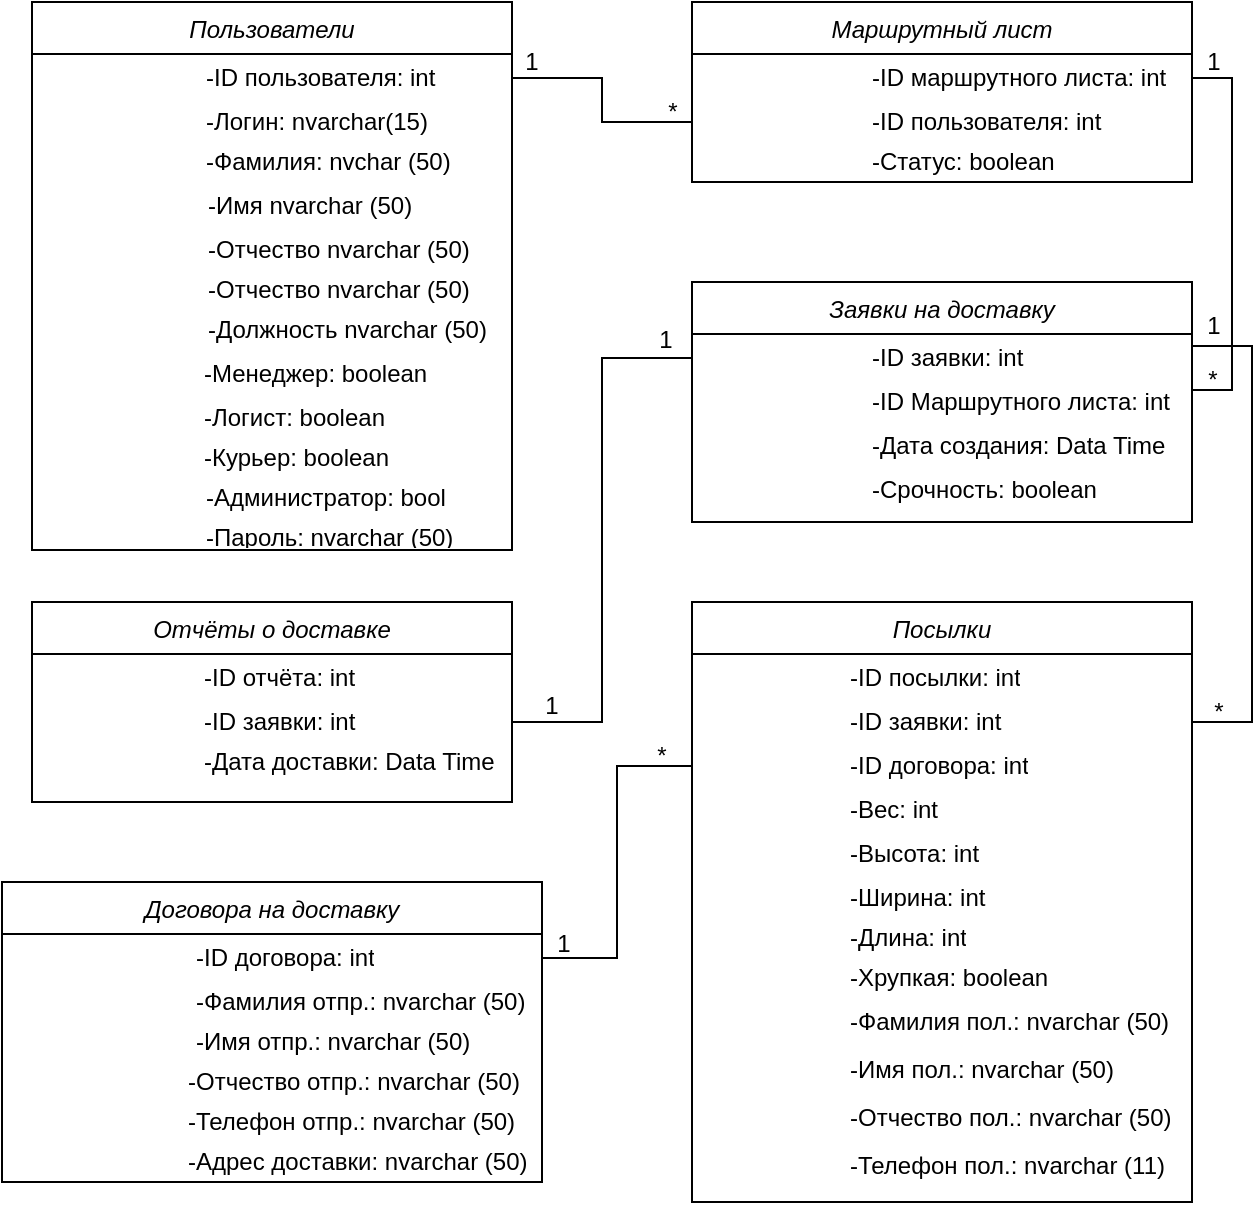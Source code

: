 <mxfile version="13.7.3" type="device"><diagram id="EUADq3p88A5Bc32WmgFD" name="Страница 1"><mxGraphModel dx="2062" dy="1182" grid="1" gridSize="10" guides="1" tooltips="1" connect="1" arrows="1" fold="1" page="1" pageScale="1" pageWidth="827" pageHeight="1169" math="0" shadow="0"><root><mxCell id="0"/><mxCell id="1" parent="0"/><mxCell id="oVSKmJZZeMaGQ9MAWYS8-1" style="edgeStyle=orthogonalEdgeStyle;rounded=0;orthogonalLoop=1;jettySize=auto;html=1;entryX=0;entryY=0.5;entryDx=0;entryDy=0;endArrow=none;endFill=0;exitX=1;exitY=0.5;exitDx=0;exitDy=0;" edge="1" parent="1" source="oVSKmJZZeMaGQ9MAWYS8-20" target="oVSKmJZZeMaGQ9MAWYS8-9"><mxGeometry relative="1" as="geometry"/></mxCell><mxCell id="oVSKmJZZeMaGQ9MAWYS8-2" value="1" style="text;html=1;strokeColor=none;fillColor=none;align=center;verticalAlign=middle;whiteSpace=wrap;rounded=0;" vertex="1" parent="1"><mxGeometry x="400" y="130" width="40" height="20" as="geometry"/></mxCell><mxCell id="oVSKmJZZeMaGQ9MAWYS8-3" value="*" style="text;html=1;align=center;verticalAlign=middle;resizable=0;points=[];autosize=1;" vertex="1" parent="1"><mxGeometry x="480" y="155" width="20" height="20" as="geometry"/></mxCell><mxCell id="oVSKmJZZeMaGQ9MAWYS8-4" value="Маршрутный лист" style="swimlane;fontStyle=2;align=center;verticalAlign=top;childLayout=stackLayout;horizontal=1;startSize=26;horizontalStack=0;resizeParent=1;resizeLast=0;collapsible=1;marginBottom=0;rounded=0;shadow=0;strokeWidth=1;" vertex="1" parent="1"><mxGeometry x="500" y="110" width="250" height="90" as="geometry"><mxRectangle x="230" y="140" width="160" height="26" as="alternateBounds"/></mxGeometry></mxCell><mxCell id="oVSKmJZZeMaGQ9MAWYS8-5" value="" style="shape=table;html=1;whiteSpace=wrap;startSize=0;container=1;collapsible=0;childLayout=tableLayout;fillColor=none;align=left;strokeColor=none;" vertex="1" parent="oVSKmJZZeMaGQ9MAWYS8-4"><mxGeometry y="26" width="250" height="64" as="geometry"/></mxCell><mxCell id="oVSKmJZZeMaGQ9MAWYS8-6" value="" style="shape=partialRectangle;html=1;whiteSpace=wrap;collapsible=0;dropTarget=0;pointerEvents=0;fillColor=none;top=0;left=0;bottom=0;right=0;points=[[0,0.5],[1,0.5]];portConstraint=eastwest;" vertex="1" parent="oVSKmJZZeMaGQ9MAWYS8-5"><mxGeometry width="250" height="24" as="geometry"/></mxCell><mxCell id="oVSKmJZZeMaGQ9MAWYS8-7" value="" style="shape=partialRectangle;html=1;whiteSpace=wrap;connectable=0;overflow=hidden;fillColor=none;top=0;left=0;bottom=0;right=0;align=left;" vertex="1" parent="oVSKmJZZeMaGQ9MAWYS8-6"><mxGeometry width="88" height="24" as="geometry"/></mxCell><mxCell id="oVSKmJZZeMaGQ9MAWYS8-8" value="-ID маршрутного листа: int" style="shape=partialRectangle;html=1;whiteSpace=wrap;connectable=0;overflow=hidden;fillColor=none;top=0;left=0;bottom=0;right=0;align=left;" vertex="1" parent="oVSKmJZZeMaGQ9MAWYS8-6"><mxGeometry x="88" width="162" height="24" as="geometry"/></mxCell><mxCell id="oVSKmJZZeMaGQ9MAWYS8-9" value="" style="shape=partialRectangle;html=1;whiteSpace=wrap;collapsible=0;dropTarget=0;pointerEvents=0;fillColor=none;top=0;left=0;bottom=0;right=0;points=[[0,0.5],[1,0.5]];portConstraint=eastwest;" vertex="1" parent="oVSKmJZZeMaGQ9MAWYS8-5"><mxGeometry y="24" width="250" height="20" as="geometry"/></mxCell><mxCell id="oVSKmJZZeMaGQ9MAWYS8-10" value="" style="shape=partialRectangle;html=1;whiteSpace=wrap;connectable=0;overflow=hidden;fillColor=none;top=0;left=0;bottom=0;right=0;align=left;" vertex="1" parent="oVSKmJZZeMaGQ9MAWYS8-9"><mxGeometry width="88" height="20" as="geometry"/></mxCell><mxCell id="oVSKmJZZeMaGQ9MAWYS8-11" value="-ID пользователя: int" style="shape=partialRectangle;html=1;whiteSpace=wrap;connectable=0;overflow=hidden;fillColor=none;top=0;left=0;bottom=0;right=0;align=left;" vertex="1" parent="oVSKmJZZeMaGQ9MAWYS8-9"><mxGeometry x="88" width="162" height="20" as="geometry"/></mxCell><mxCell id="oVSKmJZZeMaGQ9MAWYS8-12" value="" style="shape=partialRectangle;html=1;whiteSpace=wrap;collapsible=0;dropTarget=0;pointerEvents=0;fillColor=none;top=0;left=0;bottom=0;right=0;points=[[0,0.5],[1,0.5]];portConstraint=eastwest;" vertex="1" parent="oVSKmJZZeMaGQ9MAWYS8-5"><mxGeometry y="44" width="250" height="20" as="geometry"/></mxCell><mxCell id="oVSKmJZZeMaGQ9MAWYS8-13" value="" style="shape=partialRectangle;html=1;whiteSpace=wrap;connectable=0;overflow=hidden;fillColor=none;top=0;left=0;bottom=0;right=0;" vertex="1" parent="oVSKmJZZeMaGQ9MAWYS8-12"><mxGeometry width="88" height="20" as="geometry"/></mxCell><mxCell id="oVSKmJZZeMaGQ9MAWYS8-14" value="-Статус: boolean" style="shape=partialRectangle;html=1;whiteSpace=wrap;connectable=0;overflow=hidden;fillColor=none;top=0;left=0;bottom=0;right=0;align=left;" vertex="1" parent="oVSKmJZZeMaGQ9MAWYS8-12"><mxGeometry x="88" width="162" height="20" as="geometry"/></mxCell><mxCell id="oVSKmJZZeMaGQ9MAWYS8-15" style="edgeStyle=orthogonalEdgeStyle;rounded=0;orthogonalLoop=1;jettySize=auto;html=1;entryX=1;entryY=0.5;entryDx=0;entryDy=0;endArrow=none;endFill=0;exitX=1;exitY=0.5;exitDx=0;exitDy=0;" edge="1" parent="1" source="oVSKmJZZeMaGQ9MAWYS8-113" target="oVSKmJZZeMaGQ9MAWYS8-6"><mxGeometry relative="1" as="geometry"><mxPoint x="420" y="158" as="sourcePoint"/><mxPoint x="510" y="180" as="targetPoint"/><Array as="points"><mxPoint x="770" y="304"/><mxPoint x="770" y="148"/></Array></mxGeometry></mxCell><mxCell id="oVSKmJZZeMaGQ9MAWYS8-16" value="1" style="text;html=1;strokeColor=none;fillColor=none;align=center;verticalAlign=middle;whiteSpace=wrap;rounded=0;" vertex="1" parent="1"><mxGeometry x="741" y="130" width="40" height="20" as="geometry"/></mxCell><mxCell id="oVSKmJZZeMaGQ9MAWYS8-17" value="*" style="text;html=1;align=center;verticalAlign=middle;resizable=0;points=[];autosize=1;" vertex="1" parent="1"><mxGeometry x="750" y="289" width="20" height="20" as="geometry"/></mxCell><mxCell id="oVSKmJZZeMaGQ9MAWYS8-18" value="Пользователи" style="swimlane;fontStyle=2;align=center;verticalAlign=top;childLayout=stackLayout;horizontal=1;startSize=26;horizontalStack=0;resizeParent=1;resizeLast=0;collapsible=1;marginBottom=0;rounded=0;shadow=0;strokeWidth=1;" vertex="1" parent="1"><mxGeometry x="170" y="110" width="240" height="274" as="geometry"><mxRectangle x="230" y="140" width="160" height="26" as="alternateBounds"/></mxGeometry></mxCell><mxCell id="oVSKmJZZeMaGQ9MAWYS8-19" value="" style="shape=table;html=1;whiteSpace=wrap;startSize=0;container=1;collapsible=0;childLayout=tableLayout;fillColor=none;align=left;strokeColor=none;" vertex="1" parent="oVSKmJZZeMaGQ9MAWYS8-18"><mxGeometry y="26" width="240" height="64" as="geometry"/></mxCell><mxCell id="oVSKmJZZeMaGQ9MAWYS8-20" value="" style="shape=partialRectangle;html=1;whiteSpace=wrap;collapsible=0;dropTarget=0;pointerEvents=0;fillColor=none;top=0;left=0;bottom=0;right=0;points=[[0,0.5],[1,0.5]];portConstraint=eastwest;" vertex="1" parent="oVSKmJZZeMaGQ9MAWYS8-19"><mxGeometry width="240" height="24" as="geometry"/></mxCell><mxCell id="oVSKmJZZeMaGQ9MAWYS8-21" value="" style="shape=partialRectangle;html=1;whiteSpace=wrap;connectable=0;overflow=hidden;fillColor=none;top=0;left=0;bottom=0;right=0;align=left;" vertex="1" parent="oVSKmJZZeMaGQ9MAWYS8-20"><mxGeometry width="85" height="24" as="geometry"/></mxCell><mxCell id="oVSKmJZZeMaGQ9MAWYS8-22" value="-ID пользователя: int" style="shape=partialRectangle;html=1;whiteSpace=wrap;connectable=0;overflow=hidden;fillColor=none;top=0;left=0;bottom=0;right=0;align=left;" vertex="1" parent="oVSKmJZZeMaGQ9MAWYS8-20"><mxGeometry x="85" width="155" height="24" as="geometry"/></mxCell><mxCell id="oVSKmJZZeMaGQ9MAWYS8-23" value="" style="shape=partialRectangle;html=1;whiteSpace=wrap;collapsible=0;dropTarget=0;pointerEvents=0;fillColor=none;top=0;left=0;bottom=0;right=0;points=[[0,0.5],[1,0.5]];portConstraint=eastwest;" vertex="1" parent="oVSKmJZZeMaGQ9MAWYS8-19"><mxGeometry y="24" width="240" height="20" as="geometry"/></mxCell><mxCell id="oVSKmJZZeMaGQ9MAWYS8-24" value="" style="shape=partialRectangle;html=1;whiteSpace=wrap;connectable=0;overflow=hidden;fillColor=none;top=0;left=0;bottom=0;right=0;" vertex="1" parent="oVSKmJZZeMaGQ9MAWYS8-23"><mxGeometry width="85" height="20" as="geometry"/></mxCell><mxCell id="oVSKmJZZeMaGQ9MAWYS8-25" value="-Логин: nvarchar(15)" style="shape=partialRectangle;html=1;whiteSpace=wrap;connectable=0;overflow=hidden;fillColor=none;top=0;left=0;bottom=0;right=0;align=left;" vertex="1" parent="oVSKmJZZeMaGQ9MAWYS8-23"><mxGeometry x="85" width="155" height="20" as="geometry"/></mxCell><mxCell id="oVSKmJZZeMaGQ9MAWYS8-26" value="" style="shape=partialRectangle;html=1;whiteSpace=wrap;collapsible=0;dropTarget=0;pointerEvents=0;fillColor=none;top=0;left=0;bottom=0;right=0;points=[[0,0.5],[1,0.5]];portConstraint=eastwest;" vertex="1" parent="oVSKmJZZeMaGQ9MAWYS8-19"><mxGeometry y="44" width="240" height="20" as="geometry"/></mxCell><mxCell id="oVSKmJZZeMaGQ9MAWYS8-27" value="" style="shape=partialRectangle;html=1;whiteSpace=wrap;connectable=0;overflow=hidden;fillColor=none;top=0;left=0;bottom=0;right=0;" vertex="1" parent="oVSKmJZZeMaGQ9MAWYS8-26"><mxGeometry width="85" height="20" as="geometry"/></mxCell><mxCell id="oVSKmJZZeMaGQ9MAWYS8-28" value="-Фамилия: nvchar (50)" style="shape=partialRectangle;html=1;whiteSpace=wrap;connectable=0;overflow=hidden;fillColor=none;top=0;left=0;bottom=0;right=0;align=left;" vertex="1" parent="oVSKmJZZeMaGQ9MAWYS8-26"><mxGeometry x="85" width="155" height="20" as="geometry"/></mxCell><mxCell id="oVSKmJZZeMaGQ9MAWYS8-29" value="" style="shape=table;html=1;whiteSpace=wrap;startSize=0;container=1;collapsible=0;childLayout=tableLayout;fillColor=none;align=left;strokeColor=none;" vertex="1" parent="oVSKmJZZeMaGQ9MAWYS8-18"><mxGeometry y="90" width="240" height="84" as="geometry"/></mxCell><mxCell id="oVSKmJZZeMaGQ9MAWYS8-30" value="" style="shape=partialRectangle;html=1;whiteSpace=wrap;collapsible=0;dropTarget=0;pointerEvents=0;fillColor=none;top=0;left=0;bottom=0;right=0;points=[[0,0.5],[1,0.5]];portConstraint=eastwest;" vertex="1" parent="oVSKmJZZeMaGQ9MAWYS8-29"><mxGeometry width="240" height="24" as="geometry"/></mxCell><mxCell id="oVSKmJZZeMaGQ9MAWYS8-31" value="" style="shape=partialRectangle;html=1;whiteSpace=wrap;connectable=0;overflow=hidden;fillColor=none;top=0;left=0;bottom=0;right=0;align=left;" vertex="1" parent="oVSKmJZZeMaGQ9MAWYS8-30"><mxGeometry width="86" height="24" as="geometry"/></mxCell><mxCell id="oVSKmJZZeMaGQ9MAWYS8-32" value="-Имя nvarchar (50)" style="shape=partialRectangle;html=1;whiteSpace=wrap;connectable=0;overflow=hidden;fillColor=none;top=0;left=0;bottom=0;right=0;align=left;" vertex="1" parent="oVSKmJZZeMaGQ9MAWYS8-30"><mxGeometry x="86" width="154" height="24" as="geometry"/></mxCell><mxCell id="oVSKmJZZeMaGQ9MAWYS8-148" value="" style="shape=partialRectangle;html=1;whiteSpace=wrap;collapsible=0;dropTarget=0;pointerEvents=0;fillColor=none;top=0;left=0;bottom=0;right=0;points=[[0,0.5],[1,0.5]];portConstraint=eastwest;" vertex="1" parent="oVSKmJZZeMaGQ9MAWYS8-29"><mxGeometry y="24" width="240" height="20" as="geometry"/></mxCell><mxCell id="oVSKmJZZeMaGQ9MAWYS8-149" value="" style="shape=partialRectangle;html=1;whiteSpace=wrap;connectable=0;overflow=hidden;fillColor=none;top=0;left=0;bottom=0;right=0;" vertex="1" parent="oVSKmJZZeMaGQ9MAWYS8-148"><mxGeometry width="86" height="20" as="geometry"/></mxCell><mxCell id="oVSKmJZZeMaGQ9MAWYS8-150" value="-Отчество nvarchar (50)" style="shape=partialRectangle;html=1;whiteSpace=wrap;connectable=0;overflow=hidden;fillColor=none;top=0;left=0;bottom=0;right=0;align=left;" vertex="1" parent="oVSKmJZZeMaGQ9MAWYS8-148"><mxGeometry x="86" width="154" height="20" as="geometry"/></mxCell><mxCell id="oVSKmJZZeMaGQ9MAWYS8-33" value="" style="shape=partialRectangle;html=1;whiteSpace=wrap;collapsible=0;dropTarget=0;pointerEvents=0;fillColor=none;top=0;left=0;bottom=0;right=0;points=[[0,0.5],[1,0.5]];portConstraint=eastwest;" vertex="1" parent="oVSKmJZZeMaGQ9MAWYS8-29"><mxGeometry y="44" width="240" height="20" as="geometry"/></mxCell><mxCell id="oVSKmJZZeMaGQ9MAWYS8-34" value="" style="shape=partialRectangle;html=1;whiteSpace=wrap;connectable=0;overflow=hidden;fillColor=none;top=0;left=0;bottom=0;right=0;" vertex="1" parent="oVSKmJZZeMaGQ9MAWYS8-33"><mxGeometry width="86" height="20" as="geometry"/></mxCell><mxCell id="oVSKmJZZeMaGQ9MAWYS8-35" value="-Отчество nvarchar (50)" style="shape=partialRectangle;html=1;whiteSpace=wrap;connectable=0;overflow=hidden;fillColor=none;top=0;left=0;bottom=0;right=0;align=left;" vertex="1" parent="oVSKmJZZeMaGQ9MAWYS8-33"><mxGeometry x="86" width="154" height="20" as="geometry"/></mxCell><mxCell id="oVSKmJZZeMaGQ9MAWYS8-36" value="" style="shape=partialRectangle;html=1;whiteSpace=wrap;collapsible=0;dropTarget=0;pointerEvents=0;fillColor=none;top=0;left=0;bottom=0;right=0;points=[[0,0.5],[1,0.5]];portConstraint=eastwest;" vertex="1" parent="oVSKmJZZeMaGQ9MAWYS8-29"><mxGeometry y="64" width="240" height="20" as="geometry"/></mxCell><mxCell id="oVSKmJZZeMaGQ9MAWYS8-37" value="" style="shape=partialRectangle;html=1;whiteSpace=wrap;connectable=0;overflow=hidden;fillColor=none;top=0;left=0;bottom=0;right=0;" vertex="1" parent="oVSKmJZZeMaGQ9MAWYS8-36"><mxGeometry width="86" height="20" as="geometry"/></mxCell><mxCell id="oVSKmJZZeMaGQ9MAWYS8-38" value="-Должность nvarchar (50)" style="shape=partialRectangle;html=1;whiteSpace=wrap;connectable=0;overflow=hidden;fillColor=none;top=0;left=0;bottom=0;right=0;align=left;" vertex="1" parent="oVSKmJZZeMaGQ9MAWYS8-36"><mxGeometry x="86" width="154" height="20" as="geometry"/></mxCell><mxCell id="oVSKmJZZeMaGQ9MAWYS8-39" value="" style="shape=table;html=1;whiteSpace=wrap;startSize=0;container=1;collapsible=0;childLayout=tableLayout;fillColor=none;align=left;strokeColor=none;" vertex="1" parent="oVSKmJZZeMaGQ9MAWYS8-18"><mxGeometry y="174" width="240" height="64" as="geometry"/></mxCell><mxCell id="oVSKmJZZeMaGQ9MAWYS8-40" value="" style="shape=partialRectangle;html=1;whiteSpace=wrap;collapsible=0;dropTarget=0;pointerEvents=0;fillColor=none;top=0;left=0;bottom=0;right=0;points=[[0,0.5],[1,0.5]];portConstraint=eastwest;" vertex="1" parent="oVSKmJZZeMaGQ9MAWYS8-39"><mxGeometry width="240" height="24" as="geometry"/></mxCell><mxCell id="oVSKmJZZeMaGQ9MAWYS8-41" value="" style="shape=partialRectangle;html=1;whiteSpace=wrap;connectable=0;overflow=hidden;fillColor=none;top=0;left=0;bottom=0;right=0;align=left;" vertex="1" parent="oVSKmJZZeMaGQ9MAWYS8-40"><mxGeometry width="84" height="24" as="geometry"/></mxCell><mxCell id="oVSKmJZZeMaGQ9MAWYS8-42" value="-Менеджер: boolean" style="shape=partialRectangle;html=1;whiteSpace=wrap;connectable=0;overflow=hidden;fillColor=none;top=0;left=0;bottom=0;right=0;align=left;" vertex="1" parent="oVSKmJZZeMaGQ9MAWYS8-40"><mxGeometry x="84" width="156" height="24" as="geometry"/></mxCell><mxCell id="oVSKmJZZeMaGQ9MAWYS8-43" value="" style="shape=partialRectangle;html=1;whiteSpace=wrap;collapsible=0;dropTarget=0;pointerEvents=0;fillColor=none;top=0;left=0;bottom=0;right=0;points=[[0,0.5],[1,0.5]];portConstraint=eastwest;" vertex="1" parent="oVSKmJZZeMaGQ9MAWYS8-39"><mxGeometry y="24" width="240" height="20" as="geometry"/></mxCell><mxCell id="oVSKmJZZeMaGQ9MAWYS8-44" value="" style="shape=partialRectangle;html=1;whiteSpace=wrap;connectable=0;overflow=hidden;fillColor=none;top=0;left=0;bottom=0;right=0;" vertex="1" parent="oVSKmJZZeMaGQ9MAWYS8-43"><mxGeometry width="84" height="20" as="geometry"/></mxCell><mxCell id="oVSKmJZZeMaGQ9MAWYS8-45" value="-Логист: boolean" style="shape=partialRectangle;html=1;whiteSpace=wrap;connectable=0;overflow=hidden;fillColor=none;top=0;left=0;bottom=0;right=0;align=left;" vertex="1" parent="oVSKmJZZeMaGQ9MAWYS8-43"><mxGeometry x="84" width="156" height="20" as="geometry"/></mxCell><mxCell id="oVSKmJZZeMaGQ9MAWYS8-46" value="" style="shape=partialRectangle;html=1;whiteSpace=wrap;collapsible=0;dropTarget=0;pointerEvents=0;fillColor=none;top=0;left=0;bottom=0;right=0;points=[[0,0.5],[1,0.5]];portConstraint=eastwest;" vertex="1" parent="oVSKmJZZeMaGQ9MAWYS8-39"><mxGeometry y="44" width="240" height="20" as="geometry"/></mxCell><mxCell id="oVSKmJZZeMaGQ9MAWYS8-47" value="" style="shape=partialRectangle;html=1;whiteSpace=wrap;connectable=0;overflow=hidden;fillColor=none;top=0;left=0;bottom=0;right=0;" vertex="1" parent="oVSKmJZZeMaGQ9MAWYS8-46"><mxGeometry width="84" height="20" as="geometry"/></mxCell><mxCell id="oVSKmJZZeMaGQ9MAWYS8-48" value="-Курьер: boolean" style="shape=partialRectangle;html=1;whiteSpace=wrap;connectable=0;overflow=hidden;fillColor=none;top=0;left=0;bottom=0;right=0;align=left;" vertex="1" parent="oVSKmJZZeMaGQ9MAWYS8-46"><mxGeometry x="84" width="156" height="20" as="geometry"/></mxCell><mxCell id="oVSKmJZZeMaGQ9MAWYS8-49" value="" style="shape=table;html=1;whiteSpace=wrap;startSize=0;container=1;collapsible=0;childLayout=tableLayout;fillColor=none;align=left;strokeColor=none;" vertex="1" parent="oVSKmJZZeMaGQ9MAWYS8-18"><mxGeometry y="238" width="240" height="36" as="geometry"/></mxCell><mxCell id="oVSKmJZZeMaGQ9MAWYS8-50" value="" style="shape=partialRectangle;html=1;whiteSpace=wrap;collapsible=0;dropTarget=0;pointerEvents=0;fillColor=none;top=0;left=0;bottom=0;right=0;points=[[0,0.5],[1,0.5]];portConstraint=eastwest;" vertex="1" parent="oVSKmJZZeMaGQ9MAWYS8-49"><mxGeometry width="240" height="20" as="geometry"/></mxCell><mxCell id="oVSKmJZZeMaGQ9MAWYS8-51" value="" style="shape=partialRectangle;html=1;whiteSpace=wrap;connectable=0;overflow=hidden;fillColor=none;top=0;left=0;bottom=0;right=0;align=left;" vertex="1" parent="oVSKmJZZeMaGQ9MAWYS8-50"><mxGeometry width="85" height="20" as="geometry"/></mxCell><mxCell id="oVSKmJZZeMaGQ9MAWYS8-52" value="-Администратор: bool" style="shape=partialRectangle;html=1;whiteSpace=wrap;connectable=0;overflow=hidden;fillColor=none;top=0;left=0;bottom=0;right=0;align=left;" vertex="1" parent="oVSKmJZZeMaGQ9MAWYS8-50"><mxGeometry x="85" width="155" height="20" as="geometry"/></mxCell><mxCell id="oVSKmJZZeMaGQ9MAWYS8-53" value="" style="shape=partialRectangle;html=1;whiteSpace=wrap;collapsible=0;dropTarget=0;pointerEvents=0;fillColor=none;top=0;left=0;bottom=0;right=0;points=[[0,0.5],[1,0.5]];portConstraint=eastwest;" vertex="1" parent="oVSKmJZZeMaGQ9MAWYS8-49"><mxGeometry y="20" width="240" height="16" as="geometry"/></mxCell><mxCell id="oVSKmJZZeMaGQ9MAWYS8-54" value="" style="shape=partialRectangle;html=1;whiteSpace=wrap;connectable=0;overflow=hidden;fillColor=none;top=0;left=0;bottom=0;right=0;" vertex="1" parent="oVSKmJZZeMaGQ9MAWYS8-53"><mxGeometry width="85" height="16" as="geometry"/></mxCell><mxCell id="oVSKmJZZeMaGQ9MAWYS8-55" value="-Пароль: nvarchar (50)" style="shape=partialRectangle;html=1;whiteSpace=wrap;connectable=0;overflow=hidden;fillColor=none;top=0;left=0;bottom=0;right=0;align=left;" vertex="1" parent="oVSKmJZZeMaGQ9MAWYS8-53"><mxGeometry x="85" width="155" height="16" as="geometry"/></mxCell><mxCell id="oVSKmJZZeMaGQ9MAWYS8-56" value="Отчёты о доставке" style="swimlane;fontStyle=2;align=center;verticalAlign=top;childLayout=stackLayout;horizontal=1;startSize=26;horizontalStack=0;resizeParent=1;resizeLast=0;collapsible=1;marginBottom=0;rounded=0;shadow=0;strokeWidth=1;" vertex="1" parent="1"><mxGeometry x="170" y="410" width="240" height="100" as="geometry"><mxRectangle x="230" y="140" width="160" height="26" as="alternateBounds"/></mxGeometry></mxCell><mxCell id="oVSKmJZZeMaGQ9MAWYS8-57" value="" style="shape=table;html=1;whiteSpace=wrap;startSize=0;container=1;collapsible=0;childLayout=tableLayout;fillColor=none;align=left;strokeColor=none;" vertex="1" parent="oVSKmJZZeMaGQ9MAWYS8-56"><mxGeometry y="26" width="240" height="64" as="geometry"/></mxCell><mxCell id="oVSKmJZZeMaGQ9MAWYS8-58" value="" style="shape=partialRectangle;html=1;whiteSpace=wrap;collapsible=0;dropTarget=0;pointerEvents=0;fillColor=none;top=0;left=0;bottom=0;right=0;points=[[0,0.5],[1,0.5]];portConstraint=eastwest;" vertex="1" parent="oVSKmJZZeMaGQ9MAWYS8-57"><mxGeometry width="240" height="24" as="geometry"/></mxCell><mxCell id="oVSKmJZZeMaGQ9MAWYS8-59" value="" style="shape=partialRectangle;html=1;whiteSpace=wrap;connectable=0;overflow=hidden;fillColor=none;top=0;left=0;bottom=0;right=0;align=left;" vertex="1" parent="oVSKmJZZeMaGQ9MAWYS8-58"><mxGeometry width="84" height="24" as="geometry"/></mxCell><mxCell id="oVSKmJZZeMaGQ9MAWYS8-60" value="-ID отчёта: int" style="shape=partialRectangle;html=1;whiteSpace=wrap;connectable=0;overflow=hidden;fillColor=none;top=0;left=0;bottom=0;right=0;align=left;" vertex="1" parent="oVSKmJZZeMaGQ9MAWYS8-58"><mxGeometry x="84" width="156" height="24" as="geometry"/></mxCell><mxCell id="oVSKmJZZeMaGQ9MAWYS8-61" value="" style="shape=partialRectangle;html=1;whiteSpace=wrap;collapsible=0;dropTarget=0;pointerEvents=0;fillColor=none;top=0;left=0;bottom=0;right=0;points=[[0,0.5],[1,0.5]];portConstraint=eastwest;" vertex="1" parent="oVSKmJZZeMaGQ9MAWYS8-57"><mxGeometry y="24" width="240" height="20" as="geometry"/></mxCell><mxCell id="oVSKmJZZeMaGQ9MAWYS8-62" value="" style="shape=partialRectangle;html=1;whiteSpace=wrap;connectable=0;overflow=hidden;fillColor=none;top=0;left=0;bottom=0;right=0;align=left;" vertex="1" parent="oVSKmJZZeMaGQ9MAWYS8-61"><mxGeometry width="84" height="20" as="geometry"/></mxCell><mxCell id="oVSKmJZZeMaGQ9MAWYS8-63" value="-ID заявки: int" style="shape=partialRectangle;html=1;whiteSpace=wrap;connectable=0;overflow=hidden;fillColor=none;top=0;left=0;bottom=0;right=0;align=left;" vertex="1" parent="oVSKmJZZeMaGQ9MAWYS8-61"><mxGeometry x="84" width="156" height="20" as="geometry"/></mxCell><mxCell id="oVSKmJZZeMaGQ9MAWYS8-64" value="" style="shape=partialRectangle;html=1;whiteSpace=wrap;collapsible=0;dropTarget=0;pointerEvents=0;fillColor=none;top=0;left=0;bottom=0;right=0;points=[[0,0.5],[1,0.5]];portConstraint=eastwest;" vertex="1" parent="oVSKmJZZeMaGQ9MAWYS8-57"><mxGeometry y="44" width="240" height="20" as="geometry"/></mxCell><mxCell id="oVSKmJZZeMaGQ9MAWYS8-65" value="" style="shape=partialRectangle;html=1;whiteSpace=wrap;connectable=0;overflow=hidden;fillColor=none;top=0;left=0;bottom=0;right=0;" vertex="1" parent="oVSKmJZZeMaGQ9MAWYS8-64"><mxGeometry width="84" height="20" as="geometry"/></mxCell><mxCell id="oVSKmJZZeMaGQ9MAWYS8-66" value="-Дата доставки: Data Time" style="shape=partialRectangle;html=1;whiteSpace=wrap;connectable=0;overflow=hidden;fillColor=none;top=0;left=0;bottom=0;right=0;align=left;" vertex="1" parent="oVSKmJZZeMaGQ9MAWYS8-64"><mxGeometry x="84" width="156" height="20" as="geometry"/></mxCell><mxCell id="oVSKmJZZeMaGQ9MAWYS8-67" style="edgeStyle=orthogonalEdgeStyle;rounded=0;orthogonalLoop=1;jettySize=auto;html=1;entryX=0;entryY=0.5;entryDx=0;entryDy=0;endArrow=none;endFill=0;exitX=1;exitY=0.5;exitDx=0;exitDy=0;" edge="1" parent="1" source="oVSKmJZZeMaGQ9MAWYS8-61" target="oVSKmJZZeMaGQ9MAWYS8-110"><mxGeometry relative="1" as="geometry"><mxPoint x="420" y="158" as="sourcePoint"/><mxPoint x="510" y="180" as="targetPoint"/></mxGeometry></mxCell><mxCell id="oVSKmJZZeMaGQ9MAWYS8-68" value="1" style="text;html=1;strokeColor=none;fillColor=none;align=center;verticalAlign=middle;whiteSpace=wrap;rounded=0;" vertex="1" parent="1"><mxGeometry x="410" y="452" width="40" height="20" as="geometry"/></mxCell><mxCell id="oVSKmJZZeMaGQ9MAWYS8-69" value="*" style="text;html=1;strokeColor=none;fillColor=none;align=center;verticalAlign=middle;whiteSpace=wrap;rounded=0;" vertex="1" parent="1"><mxGeometry x="465" y="477" width="40" height="20" as="geometry"/></mxCell><mxCell id="oVSKmJZZeMaGQ9MAWYS8-70" value="Посылки" style="swimlane;fontStyle=2;align=center;verticalAlign=top;childLayout=stackLayout;horizontal=1;startSize=26;horizontalStack=0;resizeParent=1;resizeLast=0;collapsible=1;marginBottom=0;rounded=0;shadow=0;strokeWidth=1;" vertex="1" parent="1"><mxGeometry x="500" y="410" width="250" height="300" as="geometry"><mxRectangle x="230" y="140" width="160" height="26" as="alternateBounds"/></mxGeometry></mxCell><mxCell id="oVSKmJZZeMaGQ9MAWYS8-71" value="" style="shape=table;html=1;whiteSpace=wrap;startSize=0;container=1;collapsible=0;childLayout=tableLayout;fillColor=none;align=left;strokeColor=none;" vertex="1" parent="oVSKmJZZeMaGQ9MAWYS8-70"><mxGeometry y="26" width="250" height="132" as="geometry"/></mxCell><mxCell id="oVSKmJZZeMaGQ9MAWYS8-72" value="" style="shape=partialRectangle;html=1;whiteSpace=wrap;collapsible=0;dropTarget=0;pointerEvents=0;fillColor=none;top=0;left=0;bottom=0;right=0;points=[[0,0.5],[1,0.5]];portConstraint=eastwest;" vertex="1" parent="oVSKmJZZeMaGQ9MAWYS8-71"><mxGeometry width="250" height="24" as="geometry"/></mxCell><mxCell id="oVSKmJZZeMaGQ9MAWYS8-73" value="" style="shape=partialRectangle;html=1;whiteSpace=wrap;connectable=0;overflow=hidden;fillColor=none;top=0;left=0;bottom=0;right=0;align=left;" vertex="1" parent="oVSKmJZZeMaGQ9MAWYS8-72"><mxGeometry width="77" height="24" as="geometry"/></mxCell><mxCell id="oVSKmJZZeMaGQ9MAWYS8-74" value="-ID посылки: int" style="shape=partialRectangle;html=1;whiteSpace=wrap;connectable=0;overflow=hidden;fillColor=none;top=0;left=0;bottom=0;right=0;align=left;" vertex="1" parent="oVSKmJZZeMaGQ9MAWYS8-72"><mxGeometry x="77" width="173" height="24" as="geometry"/></mxCell><mxCell id="oVSKmJZZeMaGQ9MAWYS8-75" value="" style="shape=partialRectangle;html=1;whiteSpace=wrap;collapsible=0;dropTarget=0;pointerEvents=0;fillColor=none;top=0;left=0;bottom=0;right=0;points=[[0,0.5],[1,0.5]];portConstraint=eastwest;" vertex="1" parent="oVSKmJZZeMaGQ9MAWYS8-71"><mxGeometry y="24" width="250" height="20" as="geometry"/></mxCell><mxCell id="oVSKmJZZeMaGQ9MAWYS8-76" value="" style="shape=partialRectangle;html=1;whiteSpace=wrap;connectable=0;overflow=hidden;fillColor=none;top=0;left=0;bottom=0;right=0;align=left;" vertex="1" parent="oVSKmJZZeMaGQ9MAWYS8-75"><mxGeometry width="77" height="20" as="geometry"/></mxCell><mxCell id="oVSKmJZZeMaGQ9MAWYS8-77" value="-ID заявки: int" style="shape=partialRectangle;html=1;whiteSpace=wrap;connectable=0;overflow=hidden;fillColor=none;top=0;left=0;bottom=0;right=0;align=left;" vertex="1" parent="oVSKmJZZeMaGQ9MAWYS8-75"><mxGeometry x="77" width="173" height="20" as="geometry"/></mxCell><mxCell id="oVSKmJZZeMaGQ9MAWYS8-78" value="" style="shape=partialRectangle;html=1;whiteSpace=wrap;collapsible=0;dropTarget=0;pointerEvents=0;fillColor=none;top=0;left=0;bottom=0;right=0;points=[[0,0.5],[1,0.5]];portConstraint=eastwest;" vertex="1" parent="oVSKmJZZeMaGQ9MAWYS8-71"><mxGeometry y="44" width="250" height="24" as="geometry"/></mxCell><mxCell id="oVSKmJZZeMaGQ9MAWYS8-79" value="" style="shape=partialRectangle;html=1;whiteSpace=wrap;connectable=0;overflow=hidden;fillColor=none;top=0;left=0;bottom=0;right=0;align=left;" vertex="1" parent="oVSKmJZZeMaGQ9MAWYS8-78"><mxGeometry width="77" height="24" as="geometry"/></mxCell><mxCell id="oVSKmJZZeMaGQ9MAWYS8-80" value="-ID договора: int" style="shape=partialRectangle;html=1;whiteSpace=wrap;connectable=0;overflow=hidden;fillColor=none;top=0;left=0;bottom=0;right=0;align=left;" vertex="1" parent="oVSKmJZZeMaGQ9MAWYS8-78"><mxGeometry x="77" width="173" height="24" as="geometry"/></mxCell><mxCell id="oVSKmJZZeMaGQ9MAWYS8-81" value="" style="shape=partialRectangle;html=1;whiteSpace=wrap;collapsible=0;dropTarget=0;pointerEvents=0;fillColor=none;top=0;left=0;bottom=0;right=0;points=[[0,0.5],[1,0.5]];portConstraint=eastwest;" vertex="1" parent="oVSKmJZZeMaGQ9MAWYS8-71"><mxGeometry y="68" width="250" height="20" as="geometry"/></mxCell><mxCell id="oVSKmJZZeMaGQ9MAWYS8-82" value="" style="shape=partialRectangle;html=1;whiteSpace=wrap;connectable=0;overflow=hidden;fillColor=none;top=0;left=0;bottom=0;right=0;align=left;" vertex="1" parent="oVSKmJZZeMaGQ9MAWYS8-81"><mxGeometry width="77" height="20" as="geometry"/></mxCell><mxCell id="oVSKmJZZeMaGQ9MAWYS8-83" value="-Вес: int" style="shape=partialRectangle;html=1;whiteSpace=wrap;connectable=0;overflow=hidden;fillColor=none;top=0;left=0;bottom=0;right=0;align=left;" vertex="1" parent="oVSKmJZZeMaGQ9MAWYS8-81"><mxGeometry x="77" width="173" height="20" as="geometry"/></mxCell><mxCell id="oVSKmJZZeMaGQ9MAWYS8-84" value="" style="shape=partialRectangle;html=1;whiteSpace=wrap;collapsible=0;dropTarget=0;pointerEvents=0;fillColor=none;top=0;left=0;bottom=0;right=0;points=[[0,0.5],[1,0.5]];portConstraint=eastwest;" vertex="1" parent="oVSKmJZZeMaGQ9MAWYS8-71"><mxGeometry y="88" width="250" height="24" as="geometry"/></mxCell><mxCell id="oVSKmJZZeMaGQ9MAWYS8-85" value="" style="shape=partialRectangle;html=1;whiteSpace=wrap;connectable=0;overflow=hidden;fillColor=none;top=0;left=0;bottom=0;right=0;align=left;" vertex="1" parent="oVSKmJZZeMaGQ9MAWYS8-84"><mxGeometry width="77" height="24" as="geometry"/></mxCell><mxCell id="oVSKmJZZeMaGQ9MAWYS8-86" value="-Высота: int" style="shape=partialRectangle;html=1;whiteSpace=wrap;connectable=0;overflow=hidden;fillColor=none;top=0;left=0;bottom=0;right=0;align=left;" vertex="1" parent="oVSKmJZZeMaGQ9MAWYS8-84"><mxGeometry x="77" width="173" height="24" as="geometry"/></mxCell><mxCell id="oVSKmJZZeMaGQ9MAWYS8-87" value="" style="shape=partialRectangle;html=1;whiteSpace=wrap;collapsible=0;dropTarget=0;pointerEvents=0;fillColor=none;top=0;left=0;bottom=0;right=0;points=[[0,0.5],[1,0.5]];portConstraint=eastwest;" vertex="1" parent="oVSKmJZZeMaGQ9MAWYS8-71"><mxGeometry y="112" width="250" height="20" as="geometry"/></mxCell><mxCell id="oVSKmJZZeMaGQ9MAWYS8-88" value="" style="shape=partialRectangle;html=1;whiteSpace=wrap;connectable=0;overflow=hidden;fillColor=none;top=0;left=0;bottom=0;right=0;" vertex="1" parent="oVSKmJZZeMaGQ9MAWYS8-87"><mxGeometry width="77" height="20" as="geometry"/></mxCell><mxCell id="oVSKmJZZeMaGQ9MAWYS8-89" value="-Ширина: int" style="shape=partialRectangle;html=1;whiteSpace=wrap;connectable=0;overflow=hidden;fillColor=none;top=0;left=0;bottom=0;right=0;align=left;" vertex="1" parent="oVSKmJZZeMaGQ9MAWYS8-87"><mxGeometry x="77" width="173" height="20" as="geometry"/></mxCell><mxCell id="oVSKmJZZeMaGQ9MAWYS8-90" value="" style="shape=partialRectangle;html=1;whiteSpace=wrap;collapsible=0;dropTarget=0;pointerEvents=0;fillColor=none;top=0;left=0;bottom=0;right=0;points=[[0,0.5],[1,0.5]];portConstraint=eastwest;" vertex="1" parent="oVSKmJZZeMaGQ9MAWYS8-70"><mxGeometry y="158" width="250" height="20" as="geometry"/></mxCell><mxCell id="oVSKmJZZeMaGQ9MAWYS8-91" value="" style="shape=partialRectangle;html=1;whiteSpace=wrap;connectable=0;overflow=hidden;fillColor=none;top=0;left=0;bottom=0;right=0;" vertex="1" parent="oVSKmJZZeMaGQ9MAWYS8-90"><mxGeometry width="77" height="20" as="geometry"/></mxCell><mxCell id="oVSKmJZZeMaGQ9MAWYS8-92" value="-Длина: int" style="shape=partialRectangle;html=1;whiteSpace=wrap;connectable=0;overflow=hidden;fillColor=none;top=0;left=0;bottom=0;right=0;align=left;" vertex="1" parent="oVSKmJZZeMaGQ9MAWYS8-90"><mxGeometry x="77" width="173" height="20" as="geometry"/></mxCell><mxCell id="oVSKmJZZeMaGQ9MAWYS8-93" value="" style="shape=partialRectangle;html=1;whiteSpace=wrap;collapsible=0;dropTarget=0;pointerEvents=0;fillColor=none;top=0;left=0;bottom=0;right=0;points=[[0,0.5],[1,0.5]];portConstraint=eastwest;" vertex="1" parent="oVSKmJZZeMaGQ9MAWYS8-70"><mxGeometry y="178" width="250" height="20" as="geometry"/></mxCell><mxCell id="oVSKmJZZeMaGQ9MAWYS8-94" value="" style="shape=partialRectangle;html=1;whiteSpace=wrap;connectable=0;overflow=hidden;fillColor=none;top=0;left=0;bottom=0;right=0;" vertex="1" parent="oVSKmJZZeMaGQ9MAWYS8-93"><mxGeometry width="77" height="20" as="geometry"/></mxCell><mxCell id="oVSKmJZZeMaGQ9MAWYS8-95" value="-Хрупкая: boolean" style="shape=partialRectangle;html=1;whiteSpace=wrap;connectable=0;overflow=hidden;fillColor=none;top=0;left=0;bottom=0;right=0;align=left;" vertex="1" parent="oVSKmJZZeMaGQ9MAWYS8-93"><mxGeometry x="77" width="173" height="20" as="geometry"/></mxCell><mxCell id="oVSKmJZZeMaGQ9MAWYS8-96" value="" style="shape=partialRectangle;html=1;whiteSpace=wrap;collapsible=0;dropTarget=0;pointerEvents=0;fillColor=none;top=0;left=0;bottom=0;right=0;points=[[0,0.5],[1,0.5]];portConstraint=eastwest;" vertex="1" parent="oVSKmJZZeMaGQ9MAWYS8-70"><mxGeometry y="198" width="250" height="24" as="geometry"/></mxCell><mxCell id="oVSKmJZZeMaGQ9MAWYS8-97" value="" style="shape=partialRectangle;html=1;whiteSpace=wrap;connectable=0;overflow=hidden;fillColor=none;top=0;left=0;bottom=0;right=0;align=left;" vertex="1" parent="oVSKmJZZeMaGQ9MAWYS8-96"><mxGeometry width="77" height="24" as="geometry"/></mxCell><mxCell id="oVSKmJZZeMaGQ9MAWYS8-98" value="-Фамилия пол.: nvarchar (50)" style="shape=partialRectangle;html=1;whiteSpace=wrap;connectable=0;overflow=hidden;fillColor=none;top=0;left=0;bottom=0;right=0;align=left;" vertex="1" parent="oVSKmJZZeMaGQ9MAWYS8-96"><mxGeometry x="77" width="173" height="24" as="geometry"/></mxCell><mxCell id="oVSKmJZZeMaGQ9MAWYS8-99" value="" style="shape=partialRectangle;html=1;whiteSpace=wrap;collapsible=0;dropTarget=0;pointerEvents=0;fillColor=none;top=0;left=0;bottom=0;right=0;points=[[0,0.5],[1,0.5]];portConstraint=eastwest;" vertex="1" parent="oVSKmJZZeMaGQ9MAWYS8-70"><mxGeometry y="222" width="250" height="24" as="geometry"/></mxCell><mxCell id="oVSKmJZZeMaGQ9MAWYS8-100" value="" style="shape=partialRectangle;html=1;whiteSpace=wrap;connectable=0;overflow=hidden;fillColor=none;top=0;left=0;bottom=0;right=0;align=left;" vertex="1" parent="oVSKmJZZeMaGQ9MAWYS8-99"><mxGeometry width="77" height="24" as="geometry"/></mxCell><mxCell id="oVSKmJZZeMaGQ9MAWYS8-101" value="-Имя пол.: nvarchar (50)" style="shape=partialRectangle;html=1;whiteSpace=wrap;connectable=0;overflow=hidden;fillColor=none;top=0;left=0;bottom=0;right=0;align=left;" vertex="1" parent="oVSKmJZZeMaGQ9MAWYS8-99"><mxGeometry x="77" width="173" height="24" as="geometry"/></mxCell><mxCell id="oVSKmJZZeMaGQ9MAWYS8-102" value="" style="shape=partialRectangle;html=1;whiteSpace=wrap;collapsible=0;dropTarget=0;pointerEvents=0;fillColor=none;top=0;left=0;bottom=0;right=0;points=[[0,0.5],[1,0.5]];portConstraint=eastwest;" vertex="1" parent="oVSKmJZZeMaGQ9MAWYS8-70"><mxGeometry y="246" width="250" height="24" as="geometry"/></mxCell><mxCell id="oVSKmJZZeMaGQ9MAWYS8-103" value="" style="shape=partialRectangle;html=1;whiteSpace=wrap;connectable=0;overflow=hidden;fillColor=none;top=0;left=0;bottom=0;right=0;align=left;" vertex="1" parent="oVSKmJZZeMaGQ9MAWYS8-102"><mxGeometry width="77" height="24" as="geometry"/></mxCell><mxCell id="oVSKmJZZeMaGQ9MAWYS8-104" value="-Отчество пол.: nvarchar (50)" style="shape=partialRectangle;html=1;whiteSpace=wrap;connectable=0;overflow=hidden;fillColor=none;top=0;left=0;bottom=0;right=0;align=left;" vertex="1" parent="oVSKmJZZeMaGQ9MAWYS8-102"><mxGeometry x="77" width="173" height="24" as="geometry"/></mxCell><mxCell id="oVSKmJZZeMaGQ9MAWYS8-105" value="" style="shape=partialRectangle;html=1;whiteSpace=wrap;collapsible=0;dropTarget=0;pointerEvents=0;fillColor=none;top=0;left=0;bottom=0;right=0;points=[[0,0.5],[1,0.5]];portConstraint=eastwest;" vertex="1" parent="oVSKmJZZeMaGQ9MAWYS8-70"><mxGeometry y="270" width="250" height="24" as="geometry"/></mxCell><mxCell id="oVSKmJZZeMaGQ9MAWYS8-106" value="" style="shape=partialRectangle;html=1;whiteSpace=wrap;connectable=0;overflow=hidden;fillColor=none;top=0;left=0;bottom=0;right=0;align=left;" vertex="1" parent="oVSKmJZZeMaGQ9MAWYS8-105"><mxGeometry width="77" height="24" as="geometry"/></mxCell><mxCell id="oVSKmJZZeMaGQ9MAWYS8-107" value="-Телефон пол.: nvarchar (11)" style="shape=partialRectangle;html=1;whiteSpace=wrap;connectable=0;overflow=hidden;fillColor=none;top=0;left=0;bottom=0;right=0;align=left;" vertex="1" parent="oVSKmJZZeMaGQ9MAWYS8-105"><mxGeometry x="77" width="173" height="24" as="geometry"/></mxCell><mxCell id="oVSKmJZZeMaGQ9MAWYS8-108" value="Заявки на доставку" style="swimlane;fontStyle=2;align=center;verticalAlign=top;childLayout=stackLayout;horizontal=1;startSize=26;horizontalStack=0;resizeParent=1;resizeLast=0;collapsible=1;marginBottom=0;rounded=0;shadow=0;strokeWidth=1;" vertex="1" parent="1"><mxGeometry x="500" y="250" width="250" height="120" as="geometry"><mxRectangle x="230" y="140" width="160" height="26" as="alternateBounds"/></mxGeometry></mxCell><mxCell id="oVSKmJZZeMaGQ9MAWYS8-109" value="" style="shape=table;html=1;whiteSpace=wrap;startSize=0;container=1;collapsible=0;childLayout=tableLayout;fillColor=none;align=left;strokeColor=none;" vertex="1" parent="oVSKmJZZeMaGQ9MAWYS8-108"><mxGeometry y="26" width="250" height="88" as="geometry"/></mxCell><mxCell id="oVSKmJZZeMaGQ9MAWYS8-110" value="" style="shape=partialRectangle;html=1;whiteSpace=wrap;collapsible=0;dropTarget=0;pointerEvents=0;fillColor=none;top=0;left=0;bottom=0;right=0;points=[[0,0.5],[1,0.5]];portConstraint=eastwest;" vertex="1" parent="oVSKmJZZeMaGQ9MAWYS8-109"><mxGeometry width="250" height="24" as="geometry"/></mxCell><mxCell id="oVSKmJZZeMaGQ9MAWYS8-111" value="" style="shape=partialRectangle;html=1;whiteSpace=wrap;connectable=0;overflow=hidden;fillColor=none;top=0;left=0;bottom=0;right=0;align=left;" vertex="1" parent="oVSKmJZZeMaGQ9MAWYS8-110"><mxGeometry width="88" height="24" as="geometry"/></mxCell><mxCell id="oVSKmJZZeMaGQ9MAWYS8-112" value="-ID заявки: int" style="shape=partialRectangle;html=1;whiteSpace=wrap;connectable=0;overflow=hidden;fillColor=none;top=0;left=0;bottom=0;right=0;align=left;" vertex="1" parent="oVSKmJZZeMaGQ9MAWYS8-110"><mxGeometry x="88" width="162" height="24" as="geometry"/></mxCell><mxCell id="oVSKmJZZeMaGQ9MAWYS8-113" value="" style="shape=partialRectangle;html=1;whiteSpace=wrap;collapsible=0;dropTarget=0;pointerEvents=0;fillColor=none;top=0;left=0;bottom=0;right=0;points=[[0,0.5],[1,0.5]];portConstraint=eastwest;" vertex="1" parent="oVSKmJZZeMaGQ9MAWYS8-109"><mxGeometry y="24" width="250" height="20" as="geometry"/></mxCell><mxCell id="oVSKmJZZeMaGQ9MAWYS8-114" value="" style="shape=partialRectangle;html=1;whiteSpace=wrap;connectable=0;overflow=hidden;fillColor=none;top=0;left=0;bottom=0;right=0;align=left;" vertex="1" parent="oVSKmJZZeMaGQ9MAWYS8-113"><mxGeometry width="88" height="20" as="geometry"/></mxCell><mxCell id="oVSKmJZZeMaGQ9MAWYS8-115" value="-ID Маршрутного листа: int" style="shape=partialRectangle;html=1;whiteSpace=wrap;connectable=0;overflow=hidden;fillColor=none;top=0;left=0;bottom=0;right=0;align=left;" vertex="1" parent="oVSKmJZZeMaGQ9MAWYS8-113"><mxGeometry x="88" width="162" height="20" as="geometry"/></mxCell><mxCell id="oVSKmJZZeMaGQ9MAWYS8-116" value="" style="shape=partialRectangle;html=1;whiteSpace=wrap;collapsible=0;dropTarget=0;pointerEvents=0;fillColor=none;top=0;left=0;bottom=0;right=0;points=[[0,0.5],[1,0.5]];portConstraint=eastwest;" vertex="1" parent="oVSKmJZZeMaGQ9MAWYS8-109"><mxGeometry y="44" width="250" height="24" as="geometry"/></mxCell><mxCell id="oVSKmJZZeMaGQ9MAWYS8-117" value="" style="shape=partialRectangle;html=1;whiteSpace=wrap;connectable=0;overflow=hidden;fillColor=none;top=0;left=0;bottom=0;right=0;align=left;" vertex="1" parent="oVSKmJZZeMaGQ9MAWYS8-116"><mxGeometry width="88" height="24" as="geometry"/></mxCell><mxCell id="oVSKmJZZeMaGQ9MAWYS8-118" value="-Дата создания: Data Time" style="shape=partialRectangle;html=1;whiteSpace=wrap;connectable=0;overflow=hidden;fillColor=none;top=0;left=0;bottom=0;right=0;align=left;" vertex="1" parent="oVSKmJZZeMaGQ9MAWYS8-116"><mxGeometry x="88" width="162" height="24" as="geometry"/></mxCell><mxCell id="oVSKmJZZeMaGQ9MAWYS8-119" value="" style="shape=partialRectangle;html=1;whiteSpace=wrap;collapsible=0;dropTarget=0;pointerEvents=0;fillColor=none;top=0;left=0;bottom=0;right=0;points=[[0,0.5],[1,0.5]];portConstraint=eastwest;" vertex="1" parent="oVSKmJZZeMaGQ9MAWYS8-109"><mxGeometry y="68" width="250" height="20" as="geometry"/></mxCell><mxCell id="oVSKmJZZeMaGQ9MAWYS8-120" value="" style="shape=partialRectangle;html=1;whiteSpace=wrap;connectable=0;overflow=hidden;fillColor=none;top=0;left=0;bottom=0;right=0;" vertex="1" parent="oVSKmJZZeMaGQ9MAWYS8-119"><mxGeometry width="88" height="20" as="geometry"/></mxCell><mxCell id="oVSKmJZZeMaGQ9MAWYS8-121" value="-Срочность: boolean" style="shape=partialRectangle;html=1;whiteSpace=wrap;connectable=0;overflow=hidden;fillColor=none;top=0;left=0;bottom=0;right=0;align=left;" vertex="1" parent="oVSKmJZZeMaGQ9MAWYS8-119"><mxGeometry x="88" width="162" height="20" as="geometry"/></mxCell><mxCell id="oVSKmJZZeMaGQ9MAWYS8-122" style="edgeStyle=orthogonalEdgeStyle;rounded=0;orthogonalLoop=1;jettySize=auto;html=1;entryX=1;entryY=0.5;entryDx=0;entryDy=0;endArrow=none;endFill=0;exitX=1;exitY=0.5;exitDx=0;exitDy=0;" edge="1" parent="1"><mxGeometry relative="1" as="geometry"><mxPoint x="750" y="444" as="sourcePoint"/><mxPoint x="750" y="282" as="targetPoint"/><Array as="points"><mxPoint x="750" y="470"/><mxPoint x="780" y="470"/><mxPoint x="780" y="282"/></Array></mxGeometry></mxCell><mxCell id="oVSKmJZZeMaGQ9MAWYS8-123" value="1" style="text;html=1;strokeColor=none;fillColor=none;align=center;verticalAlign=middle;whiteSpace=wrap;rounded=0;" vertex="1" parent="1"><mxGeometry x="741" y="262" width="40" height="20" as="geometry"/></mxCell><mxCell id="oVSKmJZZeMaGQ9MAWYS8-124" value="*" style="text;html=1;align=center;verticalAlign=middle;resizable=0;points=[];autosize=1;" vertex="1" parent="1"><mxGeometry x="753" y="455" width="20" height="20" as="geometry"/></mxCell><mxCell id="oVSKmJZZeMaGQ9MAWYS8-125" style="edgeStyle=orthogonalEdgeStyle;rounded=0;orthogonalLoop=1;jettySize=auto;html=1;exitX=1;exitY=0.5;exitDx=0;exitDy=0;entryX=0;entryY=0.5;entryDx=0;entryDy=0;endArrow=none;endFill=0;" edge="1" parent="1" source="oVSKmJZZeMaGQ9MAWYS8-129" target="oVSKmJZZeMaGQ9MAWYS8-78"><mxGeometry relative="1" as="geometry"/></mxCell><mxCell id="oVSKmJZZeMaGQ9MAWYS8-126" value="1" style="text;html=1;strokeColor=none;fillColor=none;align=center;verticalAlign=middle;whiteSpace=wrap;rounded=0;" vertex="1" parent="1"><mxGeometry x="416" y="571" width="40" height="20" as="geometry"/></mxCell><mxCell id="oVSKmJZZeMaGQ9MAWYS8-127" value="Договора на доставку" style="swimlane;fontStyle=2;align=center;verticalAlign=top;childLayout=stackLayout;horizontal=1;startSize=26;horizontalStack=0;resizeParent=1;resizeLast=0;collapsible=1;marginBottom=0;rounded=0;shadow=0;strokeWidth=1;" vertex="1" parent="1"><mxGeometry x="155" y="550" width="270" height="150" as="geometry"><mxRectangle x="230" y="140" width="160" height="26" as="alternateBounds"/></mxGeometry></mxCell><mxCell id="oVSKmJZZeMaGQ9MAWYS8-128" value="" style="shape=table;html=1;whiteSpace=wrap;startSize=0;container=1;collapsible=0;childLayout=tableLayout;fillColor=none;align=left;strokeColor=none;" vertex="1" parent="oVSKmJZZeMaGQ9MAWYS8-127"><mxGeometry y="26" width="270" height="64" as="geometry"/></mxCell><mxCell id="oVSKmJZZeMaGQ9MAWYS8-129" value="" style="shape=partialRectangle;html=1;whiteSpace=wrap;collapsible=0;dropTarget=0;pointerEvents=0;fillColor=none;top=0;left=0;bottom=0;right=0;points=[[0,0.5],[1,0.5]];portConstraint=eastwest;" vertex="1" parent="oVSKmJZZeMaGQ9MAWYS8-128"><mxGeometry width="270" height="24" as="geometry"/></mxCell><mxCell id="oVSKmJZZeMaGQ9MAWYS8-130" value="" style="shape=partialRectangle;html=1;whiteSpace=wrap;connectable=0;overflow=hidden;fillColor=none;top=0;left=0;bottom=0;right=0;align=left;" vertex="1" parent="oVSKmJZZeMaGQ9MAWYS8-129"><mxGeometry width="95" height="24" as="geometry"/></mxCell><mxCell id="oVSKmJZZeMaGQ9MAWYS8-131" value="-ID договора: int" style="shape=partialRectangle;html=1;whiteSpace=wrap;connectable=0;overflow=hidden;fillColor=none;top=0;left=0;bottom=0;right=0;align=left;" vertex="1" parent="oVSKmJZZeMaGQ9MAWYS8-129"><mxGeometry x="95" width="175" height="24" as="geometry"/></mxCell><mxCell id="oVSKmJZZeMaGQ9MAWYS8-132" value="" style="shape=partialRectangle;html=1;whiteSpace=wrap;collapsible=0;dropTarget=0;pointerEvents=0;fillColor=none;top=0;left=0;bottom=0;right=0;points=[[0,0.5],[1,0.5]];portConstraint=eastwest;" vertex="1" parent="oVSKmJZZeMaGQ9MAWYS8-128"><mxGeometry y="24" width="270" height="20" as="geometry"/></mxCell><mxCell id="oVSKmJZZeMaGQ9MAWYS8-133" value="" style="shape=partialRectangle;html=1;whiteSpace=wrap;connectable=0;overflow=hidden;fillColor=none;top=0;left=0;bottom=0;right=0;align=left;" vertex="1" parent="oVSKmJZZeMaGQ9MAWYS8-132"><mxGeometry width="95" height="20" as="geometry"/></mxCell><mxCell id="oVSKmJZZeMaGQ9MAWYS8-134" value="-Фамилия отпр.: nvarchar (50)" style="shape=partialRectangle;html=1;whiteSpace=wrap;connectable=0;overflow=hidden;fillColor=none;top=0;left=0;bottom=0;right=0;align=left;" vertex="1" parent="oVSKmJZZeMaGQ9MAWYS8-132"><mxGeometry x="95" width="175" height="20" as="geometry"/></mxCell><mxCell id="oVSKmJZZeMaGQ9MAWYS8-135" value="" style="shape=partialRectangle;html=1;whiteSpace=wrap;collapsible=0;dropTarget=0;pointerEvents=0;fillColor=none;top=0;left=0;bottom=0;right=0;points=[[0,0.5],[1,0.5]];portConstraint=eastwest;" vertex="1" parent="oVSKmJZZeMaGQ9MAWYS8-128"><mxGeometry y="44" width="270" height="20" as="geometry"/></mxCell><mxCell id="oVSKmJZZeMaGQ9MAWYS8-136" value="" style="shape=partialRectangle;html=1;whiteSpace=wrap;connectable=0;overflow=hidden;fillColor=none;top=0;left=0;bottom=0;right=0;" vertex="1" parent="oVSKmJZZeMaGQ9MAWYS8-135"><mxGeometry width="95" height="20" as="geometry"/></mxCell><mxCell id="oVSKmJZZeMaGQ9MAWYS8-137" value="-Имя отпр.: nvarchar (50)" style="shape=partialRectangle;html=1;whiteSpace=wrap;connectable=0;overflow=hidden;fillColor=none;top=0;left=0;bottom=0;right=0;align=left;" vertex="1" parent="oVSKmJZZeMaGQ9MAWYS8-135"><mxGeometry x="95" width="175" height="20" as="geometry"/></mxCell><mxCell id="oVSKmJZZeMaGQ9MAWYS8-138" value="" style="shape=partialRectangle;html=1;whiteSpace=wrap;collapsible=0;dropTarget=0;pointerEvents=0;fillColor=none;top=0;left=0;bottom=0;right=0;points=[[0,0.5],[1,0.5]];portConstraint=eastwest;" vertex="1" parent="oVSKmJZZeMaGQ9MAWYS8-127"><mxGeometry y="90" width="270" height="20" as="geometry"/></mxCell><mxCell id="oVSKmJZZeMaGQ9MAWYS8-139" value="" style="shape=partialRectangle;html=1;whiteSpace=wrap;connectable=0;overflow=hidden;fillColor=none;top=0;left=0;bottom=0;right=0;" vertex="1" parent="oVSKmJZZeMaGQ9MAWYS8-138"><mxGeometry width="91" height="20" as="geometry"/></mxCell><mxCell id="oVSKmJZZeMaGQ9MAWYS8-140" value="-Отчество отпр.: nvarchar (50)" style="shape=partialRectangle;html=1;whiteSpace=wrap;connectable=0;overflow=hidden;fillColor=none;top=0;left=0;bottom=0;right=0;align=left;" vertex="1" parent="oVSKmJZZeMaGQ9MAWYS8-138"><mxGeometry x="91" width="169" height="20" as="geometry"/></mxCell><mxCell id="oVSKmJZZeMaGQ9MAWYS8-141" value="" style="shape=partialRectangle;html=1;whiteSpace=wrap;collapsible=0;dropTarget=0;pointerEvents=0;fillColor=none;top=0;left=0;bottom=0;right=0;points=[[0,0.5],[1,0.5]];portConstraint=eastwest;" vertex="1" parent="oVSKmJZZeMaGQ9MAWYS8-127"><mxGeometry y="110" width="270" height="20" as="geometry"/></mxCell><mxCell id="oVSKmJZZeMaGQ9MAWYS8-142" value="" style="shape=partialRectangle;html=1;whiteSpace=wrap;connectable=0;overflow=hidden;fillColor=none;top=0;left=0;bottom=0;right=0;" vertex="1" parent="oVSKmJZZeMaGQ9MAWYS8-141"><mxGeometry width="91" height="20" as="geometry"/></mxCell><mxCell id="oVSKmJZZeMaGQ9MAWYS8-143" value="-Телефон отпр.: nvarchar (50)" style="shape=partialRectangle;html=1;whiteSpace=wrap;connectable=0;overflow=hidden;fillColor=none;top=0;left=0;bottom=0;right=0;align=left;" vertex="1" parent="oVSKmJZZeMaGQ9MAWYS8-141"><mxGeometry x="91" width="169" height="20" as="geometry"/></mxCell><mxCell id="oVSKmJZZeMaGQ9MAWYS8-144" value="" style="shape=partialRectangle;html=1;whiteSpace=wrap;collapsible=0;dropTarget=0;pointerEvents=0;fillColor=none;top=0;left=0;bottom=0;right=0;points=[[0,0.5],[1,0.5]];portConstraint=eastwest;" vertex="1" parent="oVSKmJZZeMaGQ9MAWYS8-127"><mxGeometry y="130" width="270" height="20" as="geometry"/></mxCell><mxCell id="oVSKmJZZeMaGQ9MAWYS8-145" value="" style="shape=partialRectangle;html=1;whiteSpace=wrap;connectable=0;overflow=hidden;fillColor=none;top=0;left=0;bottom=0;right=0;" vertex="1" parent="oVSKmJZZeMaGQ9MAWYS8-144"><mxGeometry width="91" height="20" as="geometry"/></mxCell><mxCell id="oVSKmJZZeMaGQ9MAWYS8-146" value="-Адрес доставки: nvarchar (50)" style="shape=partialRectangle;html=1;whiteSpace=wrap;connectable=0;overflow=hidden;fillColor=none;top=0;left=0;bottom=0;right=0;align=left;" vertex="1" parent="oVSKmJZZeMaGQ9MAWYS8-144"><mxGeometry x="91" width="179" height="20" as="geometry"/></mxCell><mxCell id="oVSKmJZZeMaGQ9MAWYS8-147" value="1" style="text;html=1;strokeColor=none;fillColor=none;align=center;verticalAlign=middle;whiteSpace=wrap;rounded=0;" vertex="1" parent="1"><mxGeometry x="467" y="269" width="40" height="20" as="geometry"/></mxCell></root></mxGraphModel></diagram></mxfile>